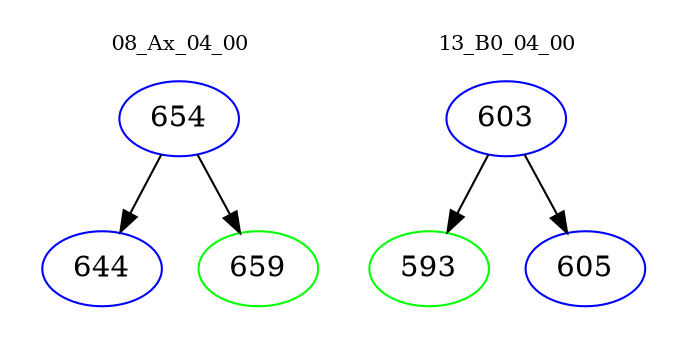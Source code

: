digraph{
subgraph cluster_0 {
color = white
label = "08_Ax_04_00";
fontsize=10;
T0_654 [label="654", color="blue"]
T0_654 -> T0_644 [color="black"]
T0_644 [label="644", color="blue"]
T0_654 -> T0_659 [color="black"]
T0_659 [label="659", color="green"]
}
subgraph cluster_1 {
color = white
label = "13_B0_04_00";
fontsize=10;
T1_603 [label="603", color="blue"]
T1_603 -> T1_593 [color="black"]
T1_593 [label="593", color="green"]
T1_603 -> T1_605 [color="black"]
T1_605 [label="605", color="blue"]
}
}
